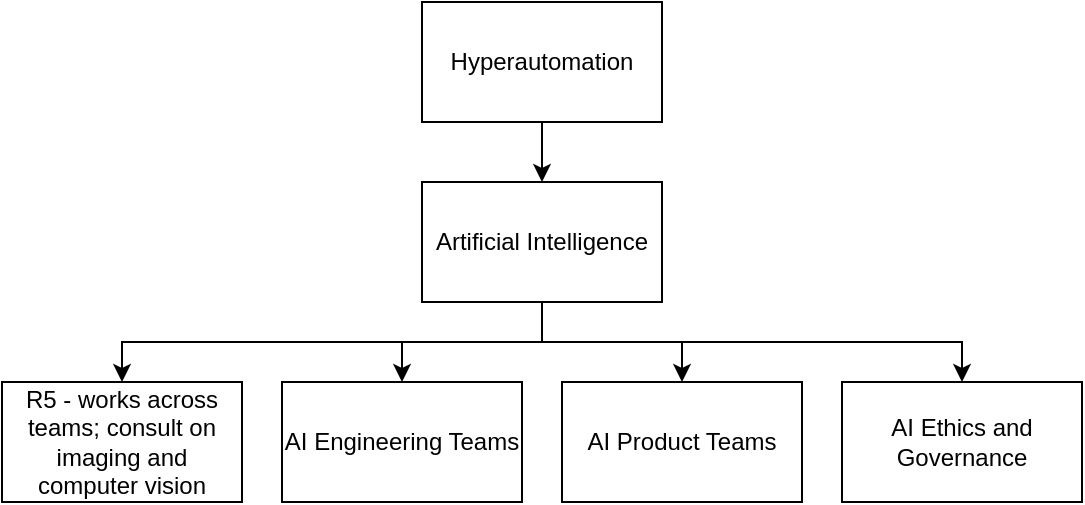 <mxfile version="20.8.4" type="github">
  <diagram id="HdVOFT3m-IV8WaJRp9Jy" name="Page-1">
    <mxGraphModel dx="693" dy="471" grid="1" gridSize="10" guides="1" tooltips="1" connect="1" arrows="1" fold="1" page="1" pageScale="1" pageWidth="827" pageHeight="1169" math="0" shadow="0">
      <root>
        <mxCell id="0" />
        <mxCell id="1" parent="0" />
        <mxCell id="Hqcta7EbTfVsAT5cjty3-7" value="" style="edgeStyle=orthogonalEdgeStyle;rounded=0;orthogonalLoop=1;jettySize=auto;html=1;" edge="1" parent="1" source="Hqcta7EbTfVsAT5cjty3-1" target="Hqcta7EbTfVsAT5cjty3-2">
          <mxGeometry relative="1" as="geometry" />
        </mxCell>
        <mxCell id="Hqcta7EbTfVsAT5cjty3-1" value="Hyperautomation" style="rounded=0;whiteSpace=wrap;html=1;" vertex="1" parent="1">
          <mxGeometry x="270" y="130" width="120" height="60" as="geometry" />
        </mxCell>
        <mxCell id="Hqcta7EbTfVsAT5cjty3-8" value="" style="edgeStyle=orthogonalEdgeStyle;rounded=0;orthogonalLoop=1;jettySize=auto;html=1;" edge="1" parent="1" source="Hqcta7EbTfVsAT5cjty3-2" target="Hqcta7EbTfVsAT5cjty3-4">
          <mxGeometry relative="1" as="geometry" />
        </mxCell>
        <mxCell id="Hqcta7EbTfVsAT5cjty3-10" style="edgeStyle=orthogonalEdgeStyle;rounded=0;orthogonalLoop=1;jettySize=auto;html=1;exitX=0.5;exitY=1;exitDx=0;exitDy=0;entryX=0.5;entryY=0;entryDx=0;entryDy=0;" edge="1" parent="1" source="Hqcta7EbTfVsAT5cjty3-2" target="Hqcta7EbTfVsAT5cjty3-5">
          <mxGeometry relative="1" as="geometry" />
        </mxCell>
        <mxCell id="Hqcta7EbTfVsAT5cjty3-11" style="edgeStyle=orthogonalEdgeStyle;rounded=0;orthogonalLoop=1;jettySize=auto;html=1;exitX=0.5;exitY=1;exitDx=0;exitDy=0;entryX=0.5;entryY=0;entryDx=0;entryDy=0;" edge="1" parent="1" source="Hqcta7EbTfVsAT5cjty3-2" target="Hqcta7EbTfVsAT5cjty3-3">
          <mxGeometry relative="1" as="geometry" />
        </mxCell>
        <mxCell id="Hqcta7EbTfVsAT5cjty3-12" style="edgeStyle=orthogonalEdgeStyle;rounded=0;orthogonalLoop=1;jettySize=auto;html=1;exitX=0.5;exitY=1;exitDx=0;exitDy=0;" edge="1" parent="1" source="Hqcta7EbTfVsAT5cjty3-2" target="Hqcta7EbTfVsAT5cjty3-6">
          <mxGeometry relative="1" as="geometry" />
        </mxCell>
        <mxCell id="Hqcta7EbTfVsAT5cjty3-2" value="Artificial Intelligence" style="rounded=0;whiteSpace=wrap;html=1;" vertex="1" parent="1">
          <mxGeometry x="270" y="220" width="120" height="60" as="geometry" />
        </mxCell>
        <mxCell id="Hqcta7EbTfVsAT5cjty3-3" value="AI Engineering Teams" style="rounded=0;whiteSpace=wrap;html=1;" vertex="1" parent="1">
          <mxGeometry x="200" y="320" width="120" height="60" as="geometry" />
        </mxCell>
        <mxCell id="Hqcta7EbTfVsAT5cjty3-4" value="AI Product Teams" style="rounded=0;whiteSpace=wrap;html=1;" vertex="1" parent="1">
          <mxGeometry x="340" y="320" width="120" height="60" as="geometry" />
        </mxCell>
        <mxCell id="Hqcta7EbTfVsAT5cjty3-5" value="AI Ethics and Governance" style="rounded=0;whiteSpace=wrap;html=1;" vertex="1" parent="1">
          <mxGeometry x="480" y="320" width="120" height="60" as="geometry" />
        </mxCell>
        <mxCell id="Hqcta7EbTfVsAT5cjty3-6" value="R5 - works across teams; consult on imaging and computer vision" style="rounded=0;whiteSpace=wrap;html=1;" vertex="1" parent="1">
          <mxGeometry x="60" y="320" width="120" height="60" as="geometry" />
        </mxCell>
      </root>
    </mxGraphModel>
  </diagram>
</mxfile>
